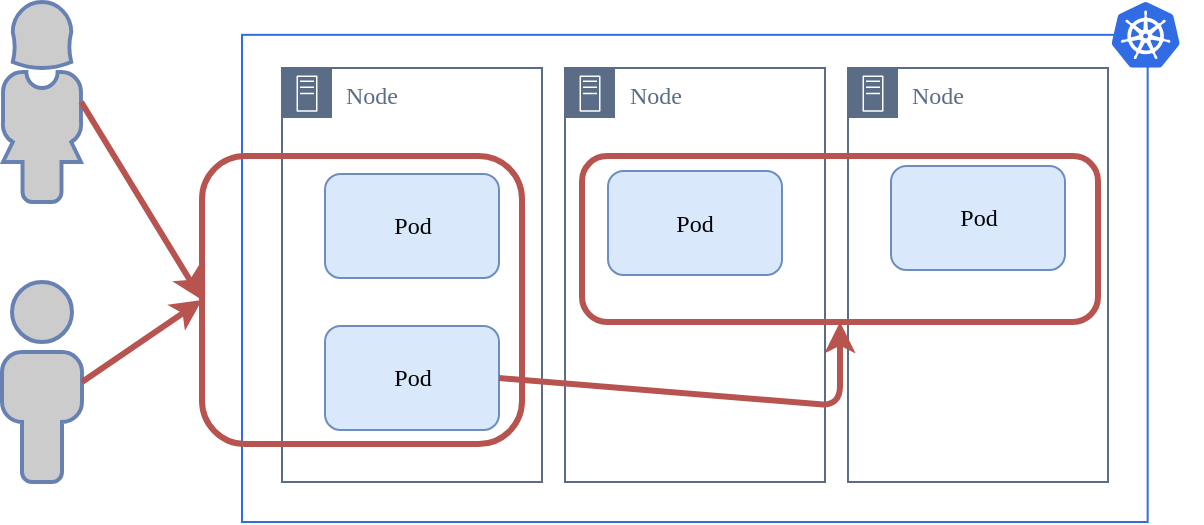 <mxfile pages="1" version="11.2.8" type="device"><diagram id="33oEmsjtSe62zEUuAWgZ" name="Page-1"><mxGraphModel dx="946" dy="629" grid="1" gridSize="10" guides="1" tooltips="1" connect="1" arrows="1" fold="1" page="1" pageScale="1" pageWidth="827" pageHeight="1169" math="0" shadow="0"><root><mxCell id="0"/><mxCell id="1" parent="0"/><mxCell id="F0914i9l83QqkZZmDk5p-4" value="" style="group;verticalAlign=bottom;" parent="1" vertex="1" connectable="0"><mxGeometry x="290" y="118" width="480" height="260" as="geometry"/></mxCell><mxCell id="F0914i9l83QqkZZmDk5p-3" value="" style="rounded=0;whiteSpace=wrap;html=1;fillColor=#ffffff;strokeColor=#326ce5;" parent="F0914i9l83QqkZZmDk5p-4" vertex="1"><mxGeometry y="16.421" width="452.83" height="243.579" as="geometry"/></mxCell><mxCell id="F0914i9l83QqkZZmDk5p-1" value="" style="aspect=fixed;html=1;perimeter=none;align=center;shadow=0;dashed=0;image;fontSize=12;image=img/lib/mscae/Kubernetes.svg;" parent="F0914i9l83QqkZZmDk5p-4" vertex="1"><mxGeometry x="434.717" width="34.211" height="32.842" as="geometry"/></mxCell><mxCell id="F0914i9l83QqkZZmDk5p-8" value="&lt;font face=&quot;Tahoma&quot;&gt;Node&lt;/font&gt;" style="points=[[0,0],[0.25,0],[0.5,0],[0.75,0],[1,0],[1,0.25],[1,0.5],[1,0.75],[1,1],[0.75,1],[0.5,1],[0.25,1],[0,1],[0,0.75],[0,0.5],[0,0.25]];outlineConnect=0;gradientColor=none;html=1;whiteSpace=wrap;fontSize=12;fontStyle=0;shape=mxgraph.aws4.group;grIcon=mxgraph.aws4.group_on_premise;strokeColor=#5A6C86;fillColor=none;verticalAlign=top;align=left;spacingLeft=30;fontColor=#5A6C86;dashed=0;" parent="F0914i9l83QqkZZmDk5p-4" vertex="1"><mxGeometry x="20" y="33" width="130" height="207" as="geometry"/></mxCell><mxCell id="F0914i9l83QqkZZmDk5p-10" value="Node" style="points=[[0,0],[0.25,0],[0.5,0],[0.75,0],[1,0],[1,0.25],[1,0.5],[1,0.75],[1,1],[0.75,1],[0.5,1],[0.25,1],[0,1],[0,0.75],[0,0.5],[0,0.25]];outlineConnect=0;gradientColor=none;html=1;whiteSpace=wrap;fontSize=12;fontStyle=0;shape=mxgraph.aws4.group;grIcon=mxgraph.aws4.group_on_premise;strokeColor=#5A6C86;fillColor=none;verticalAlign=top;align=left;spacingLeft=30;fontColor=#5A6C86;dashed=0;fontFamily=Tahoma;" parent="F0914i9l83QqkZZmDk5p-4" vertex="1"><mxGeometry x="161.5" y="33" width="130" height="207" as="geometry"/></mxCell><mxCell id="F0914i9l83QqkZZmDk5p-11" value="Node" style="points=[[0,0],[0.25,0],[0.5,0],[0.75,0],[1,0],[1,0.25],[1,0.5],[1,0.75],[1,1],[0.75,1],[0.5,1],[0.25,1],[0,1],[0,0.75],[0,0.5],[0,0.25]];outlineConnect=0;gradientColor=none;html=1;whiteSpace=wrap;fontSize=12;fontStyle=0;shape=mxgraph.aws4.group;grIcon=mxgraph.aws4.group_on_premise;strokeColor=#5A6C86;fillColor=none;verticalAlign=top;align=left;spacingLeft=30;fontColor=#5A6C86;dashed=0;fontFamily=Tahoma;" parent="F0914i9l83QqkZZmDk5p-4" vertex="1"><mxGeometry x="303" y="33" width="130" height="207" as="geometry"/></mxCell><mxCell id="F0914i9l83QqkZZmDk5p-12" value="Pod" style="rounded=1;whiteSpace=wrap;html=1;strokeColor=#6c8ebf;fillColor=#dae8fc;fontFamily=Tahoma;" parent="F0914i9l83QqkZZmDk5p-4" vertex="1"><mxGeometry x="41.5" y="86" width="87" height="52" as="geometry"/></mxCell><mxCell id="F0914i9l83QqkZZmDk5p-13" value="Pod" style="rounded=1;whiteSpace=wrap;html=1;strokeColor=#6c8ebf;fillColor=#dae8fc;fontFamily=Tahoma;" parent="F0914i9l83QqkZZmDk5p-4" vertex="1"><mxGeometry x="41.5" y="162" width="87" height="52" as="geometry"/></mxCell><mxCell id="F0914i9l83QqkZZmDk5p-14" value="Pod" style="rounded=1;whiteSpace=wrap;html=1;strokeColor=#6c8ebf;fillColor=#dae8fc;fontFamily=Tahoma;" parent="F0914i9l83QqkZZmDk5p-4" vertex="1"><mxGeometry x="183" y="84.5" width="87" height="52" as="geometry"/></mxCell><mxCell id="F0914i9l83QqkZZmDk5p-15" value="Pod" style="rounded=1;whiteSpace=wrap;html=1;strokeColor=#6c8ebf;fillColor=#dae8fc;fontFamily=Tahoma;" parent="F0914i9l83QqkZZmDk5p-4" vertex="1"><mxGeometry x="324.5" y="82" width="87" height="52" as="geometry"/></mxCell><mxCell id="BhPgQGUE8xOa8KvuA51R-7" value="" style="rounded=1;whiteSpace=wrap;html=1;strokeWidth=3;fillColor=none;strokeColor=#b85450;" vertex="1" parent="F0914i9l83QqkZZmDk5p-4"><mxGeometry x="170" y="77" width="258" height="83" as="geometry"/></mxCell><mxCell id="BhPgQGUE8xOa8KvuA51R-8" value="" style="endArrow=classic;html=1;strokeWidth=3;fillColor=#f8cecc;strokeColor=#b85450;entryX=0.5;entryY=1;entryDx=0;entryDy=0;exitX=1;exitY=0.5;exitDx=0;exitDy=0;" edge="1" parent="F0914i9l83QqkZZmDk5p-4" source="F0914i9l83QqkZZmDk5p-13" target="BhPgQGUE8xOa8KvuA51R-7"><mxGeometry width="50" height="50" relative="1" as="geometry"><mxPoint x="170" y="302" as="sourcePoint"/><mxPoint x="-70" y="282" as="targetPoint"/><Array as="points"><mxPoint x="299" y="202"/></Array></mxGeometry></mxCell><mxCell id="BhPgQGUE8xOa8KvuA51R-4" value="" style="rounded=1;whiteSpace=wrap;html=1;fillColor=none;strokeColor=#b85450;strokeWidth=3;" vertex="1" parent="F0914i9l83QqkZZmDk5p-4"><mxGeometry x="-20" y="77" width="160" height="144" as="geometry"/></mxCell><mxCell id="BhPgQGUE8xOa8KvuA51R-1" value="" style="fontColor=#0066CC;verticalAlign=top;verticalLabelPosition=bottom;labelPosition=center;align=center;html=1;outlineConnect=0;fillColor=#CCCCCC;strokeColor=#6881B3;gradientColor=none;gradientDirection=north;strokeWidth=2;shape=mxgraph.networks.user_female;" vertex="1" parent="1"><mxGeometry x="170" y="118" width="40" height="100" as="geometry"/></mxCell><mxCell id="BhPgQGUE8xOa8KvuA51R-2" value="" style="fontColor=#0066CC;verticalAlign=top;verticalLabelPosition=bottom;labelPosition=center;align=center;html=1;outlineConnect=0;fillColor=#CCCCCC;strokeColor=#6881B3;gradientColor=none;gradientDirection=north;strokeWidth=2;shape=mxgraph.networks.user_male;" vertex="1" parent="1"><mxGeometry x="170" y="258" width="40" height="100" as="geometry"/></mxCell><mxCell id="BhPgQGUE8xOa8KvuA51R-5" value="" style="endArrow=classic;html=1;strokeWidth=3;fillColor=#f8cecc;strokeColor=#b85450;exitX=0.99;exitY=0.5;exitDx=0;exitDy=0;exitPerimeter=0;entryX=0;entryY=0.5;entryDx=0;entryDy=0;" edge="1" parent="1" source="BhPgQGUE8xOa8KvuA51R-1" target="BhPgQGUE8xOa8KvuA51R-4"><mxGeometry width="50" height="50" relative="1" as="geometry"><mxPoint x="170" y="450" as="sourcePoint"/><mxPoint x="280" y="110" as="targetPoint"/></mxGeometry></mxCell><mxCell id="BhPgQGUE8xOa8KvuA51R-6" value="" style="endArrow=classic;html=1;strokeWidth=3;fillColor=#f8cecc;strokeColor=#b85450;entryX=0;entryY=0.5;entryDx=0;entryDy=0;exitX=1;exitY=0.5;exitDx=0;exitDy=0;exitPerimeter=0;" edge="1" parent="1" source="BhPgQGUE8xOa8KvuA51R-2" target="BhPgQGUE8xOa8KvuA51R-4"><mxGeometry width="50" height="50" relative="1" as="geometry"><mxPoint x="219.6" y="178" as="sourcePoint"/><mxPoint x="280" y="277" as="targetPoint"/></mxGeometry></mxCell></root></mxGraphModel></diagram></mxfile>
